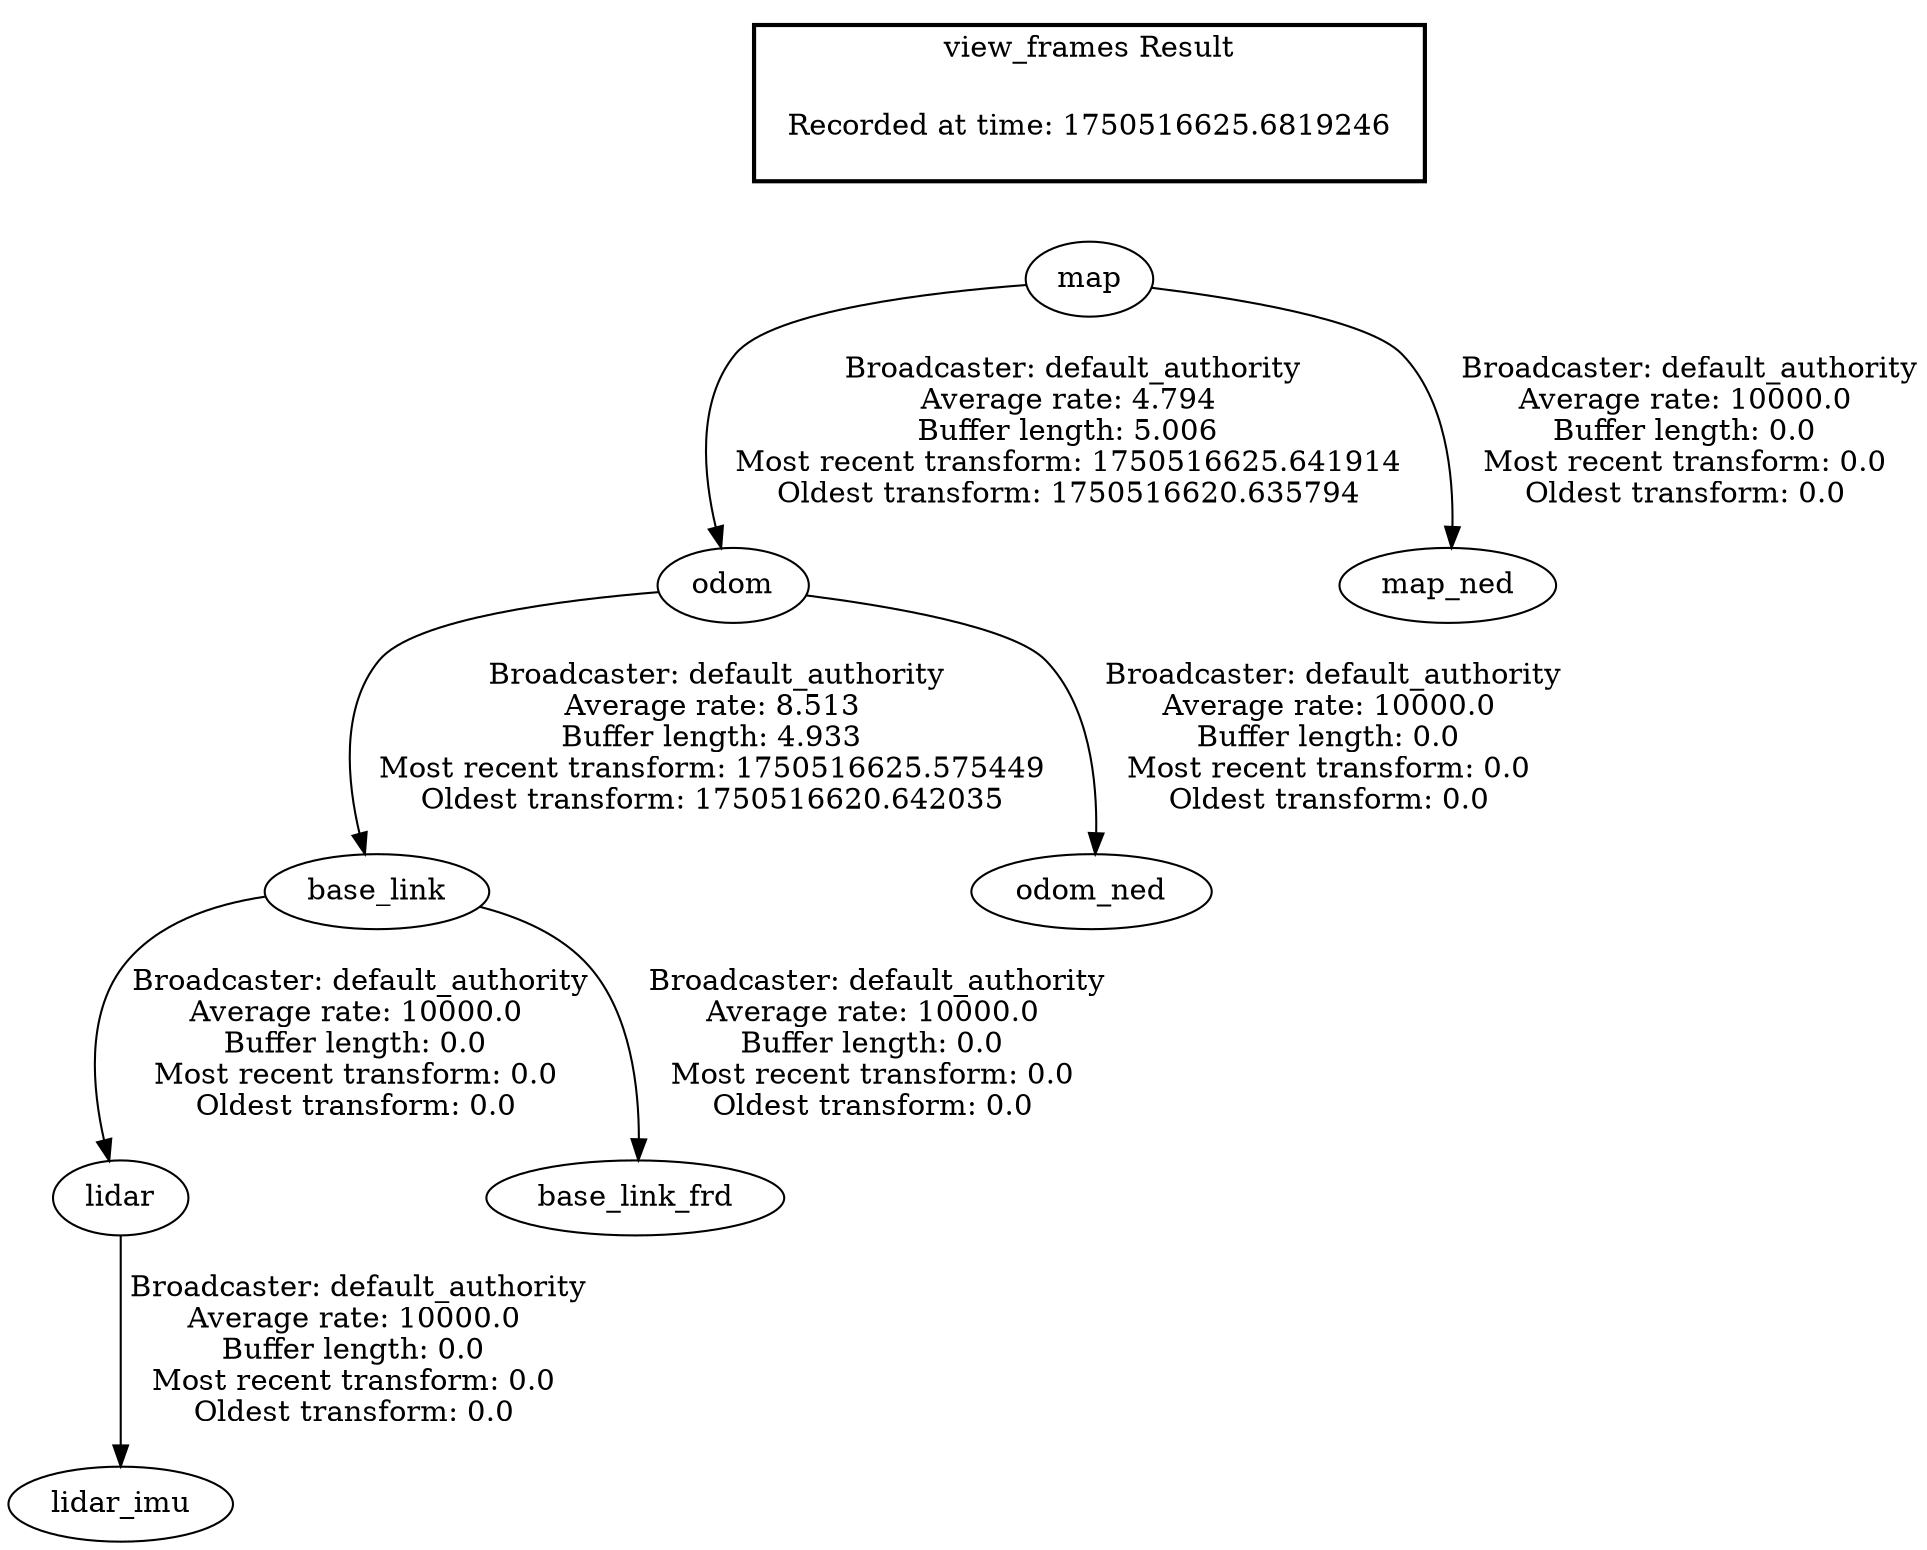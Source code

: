 digraph G {
"map" -> "odom"[label=" Broadcaster: default_authority\nAverage rate: 4.794\nBuffer length: 5.006\nMost recent transform: 1750516625.641914\nOldest transform: 1750516620.635794\n"];
"lidar" -> "lidar_imu"[label=" Broadcaster: default_authority\nAverage rate: 10000.0\nBuffer length: 0.0\nMost recent transform: 0.0\nOldest transform: 0.0\n"];
"base_link" -> "lidar"[label=" Broadcaster: default_authority\nAverage rate: 10000.0\nBuffer length: 0.0\nMost recent transform: 0.0\nOldest transform: 0.0\n"];
"map" -> "map_ned"[label=" Broadcaster: default_authority\nAverage rate: 10000.0\nBuffer length: 0.0\nMost recent transform: 0.0\nOldest transform: 0.0\n"];
"odom" -> "odom_ned"[label=" Broadcaster: default_authority\nAverage rate: 10000.0\nBuffer length: 0.0\nMost recent transform: 0.0\nOldest transform: 0.0\n"];
"base_link" -> "base_link_frd"[label=" Broadcaster: default_authority\nAverage rate: 10000.0\nBuffer length: 0.0\nMost recent transform: 0.0\nOldest transform: 0.0\n"];
"odom" -> "base_link"[label=" Broadcaster: default_authority\nAverage rate: 8.513\nBuffer length: 4.933\nMost recent transform: 1750516625.575449\nOldest transform: 1750516620.642035\n"];
edge [style=invis];
 subgraph cluster_legend { style=bold; color=black; label ="view_frames Result";
"Recorded at time: 1750516625.6819246"[ shape=plaintext ] ;
}->"map";
}